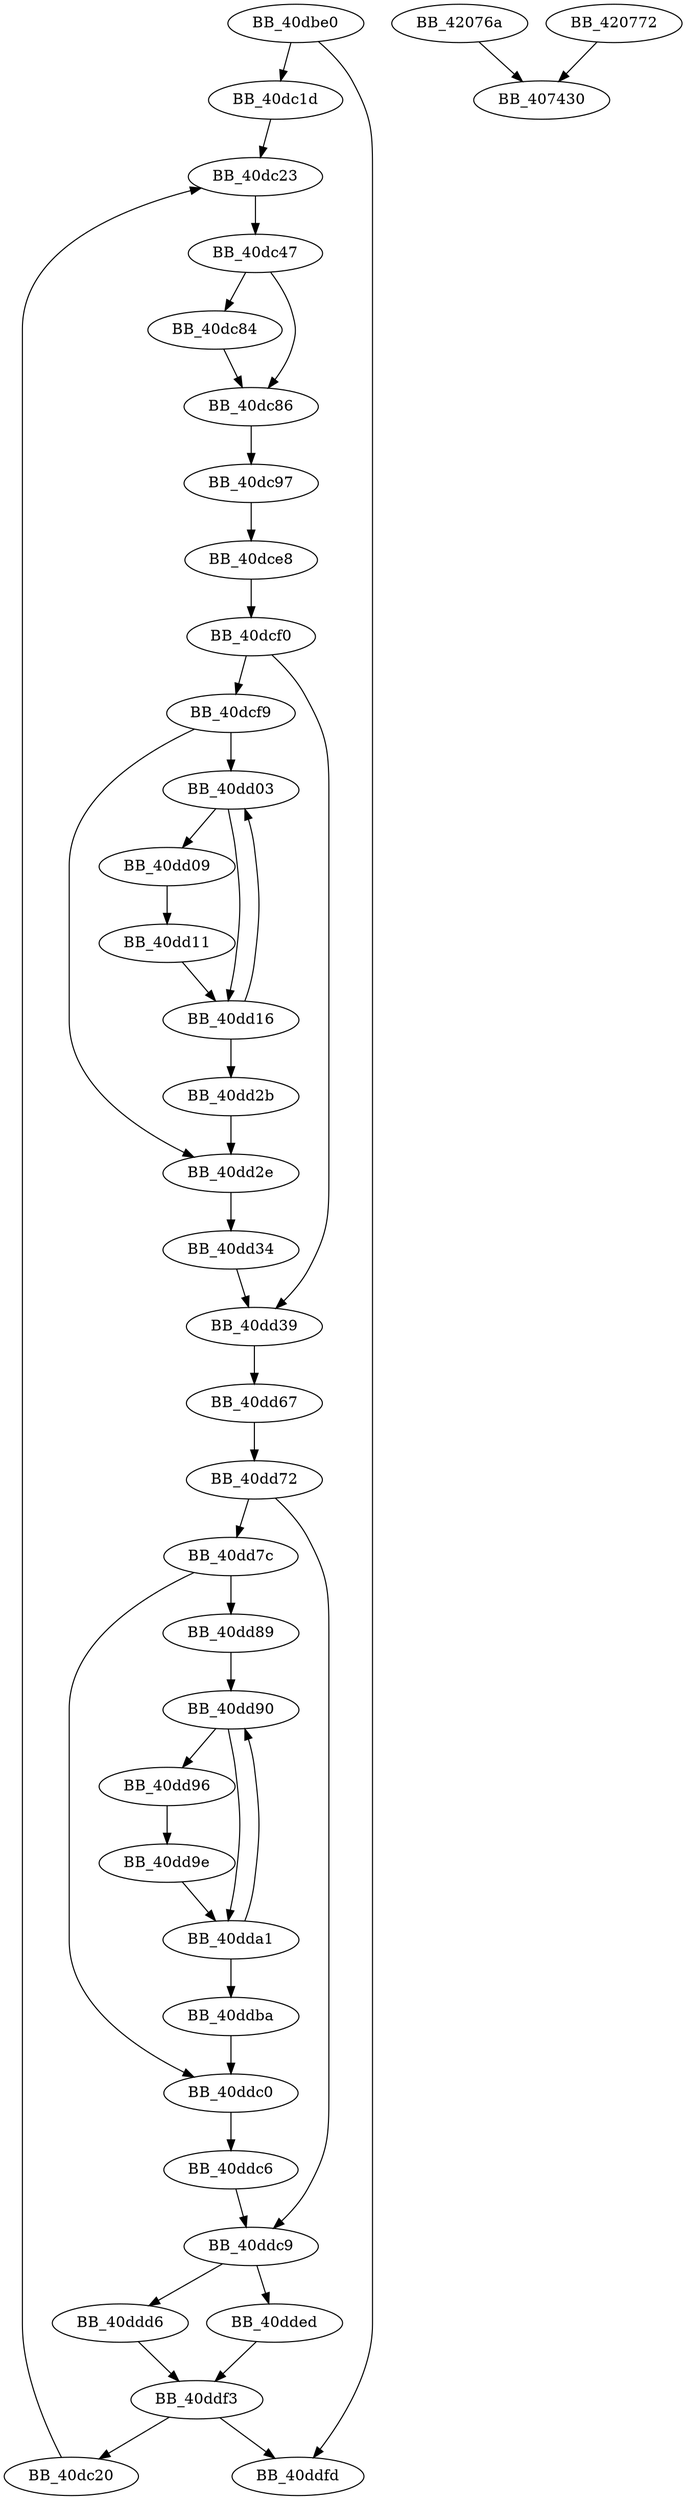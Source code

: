 DiGraph sub_40DBE0{
BB_40dbe0->BB_40dc1d
BB_40dbe0->BB_40ddfd
BB_40dc1d->BB_40dc23
BB_40dc20->BB_40dc23
BB_40dc23->BB_40dc47
BB_40dc47->BB_40dc84
BB_40dc47->BB_40dc86
BB_40dc84->BB_40dc86
BB_40dc86->BB_40dc97
BB_40dc97->BB_40dce8
BB_40dce8->BB_40dcf0
BB_40dcf0->BB_40dcf9
BB_40dcf0->BB_40dd39
BB_40dcf9->BB_40dd03
BB_40dcf9->BB_40dd2e
BB_40dd03->BB_40dd09
BB_40dd03->BB_40dd16
BB_40dd09->BB_40dd11
BB_40dd11->BB_40dd16
BB_40dd16->BB_40dd03
BB_40dd16->BB_40dd2b
BB_40dd2b->BB_40dd2e
BB_40dd2e->BB_40dd34
BB_40dd34->BB_40dd39
BB_40dd39->BB_40dd67
BB_40dd67->BB_40dd72
BB_40dd72->BB_40dd7c
BB_40dd72->BB_40ddc9
BB_40dd7c->BB_40dd89
BB_40dd7c->BB_40ddc0
BB_40dd89->BB_40dd90
BB_40dd90->BB_40dd96
BB_40dd90->BB_40dda1
BB_40dd96->BB_40dd9e
BB_40dd9e->BB_40dda1
BB_40dda1->BB_40dd90
BB_40dda1->BB_40ddba
BB_40ddba->BB_40ddc0
BB_40ddc0->BB_40ddc6
BB_40ddc6->BB_40ddc9
BB_40ddc9->BB_40ddd6
BB_40ddc9->BB_40dded
BB_40ddd6->BB_40ddf3
BB_40dded->BB_40ddf3
BB_40ddf3->BB_40dc20
BB_40ddf3->BB_40ddfd
BB_42076a->BB_407430
BB_420772->BB_407430
}
